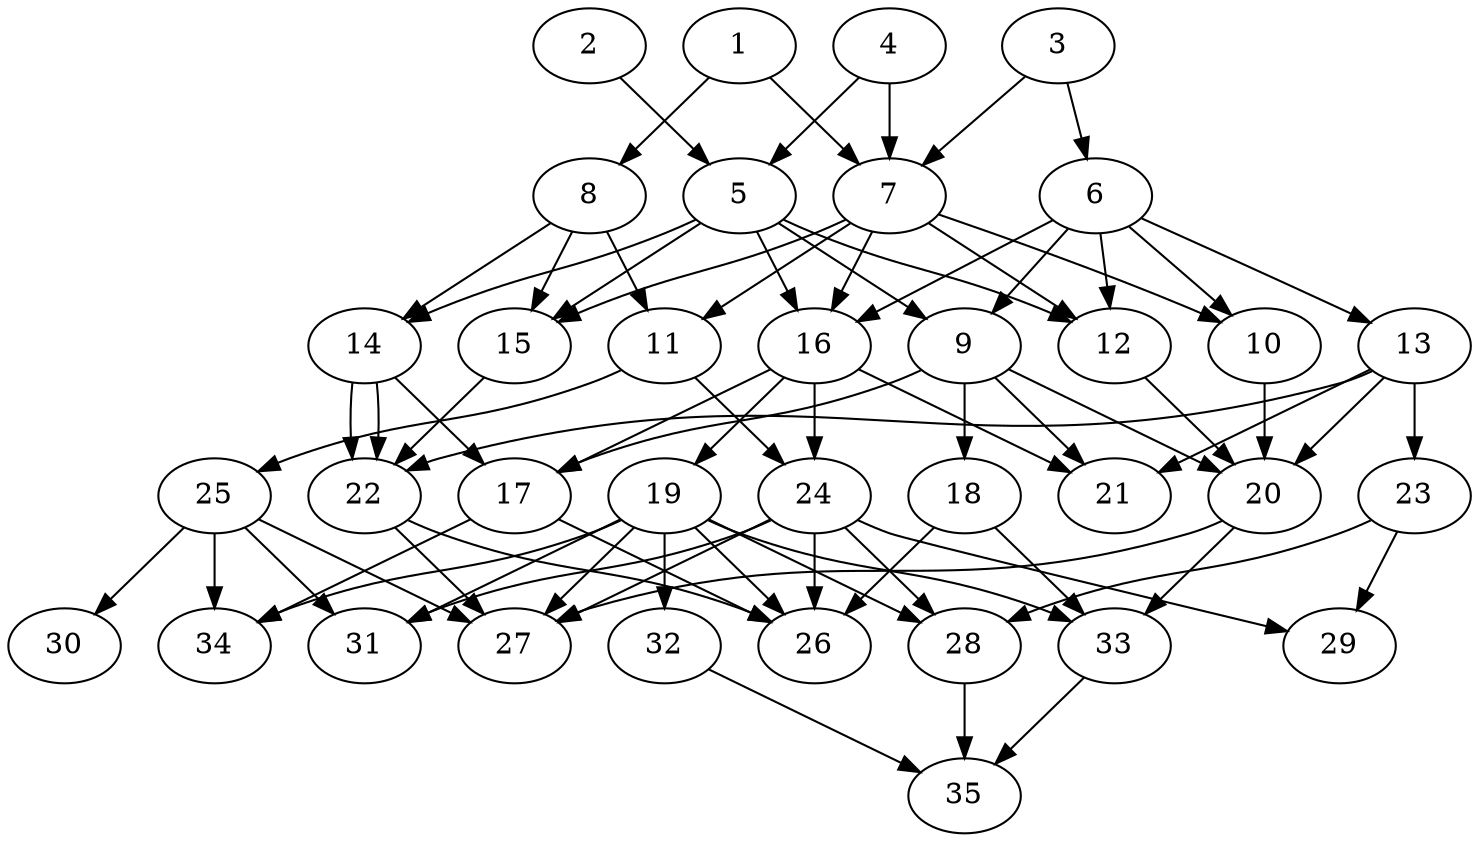 // DAG automatically generated by daggen at Tue Aug  6 16:28:02 2019
// ./daggen --dot -n 35 --ccr 0.5 --fat 0.6 --regular 0.5 --density 0.6 --mindata 5242880 --maxdata 52428800 
digraph G {
  1 [size="69085184", alpha="0.19", expect_size="34542592"] 
  1 -> 7 [size ="34542592"]
  1 -> 8 [size ="34542592"]
  2 [size="13658112", alpha="0.03", expect_size="6829056"] 
  2 -> 5 [size ="6829056"]
  3 [size="69818368", alpha="0.06", expect_size="34909184"] 
  3 -> 6 [size ="34909184"]
  3 -> 7 [size ="34909184"]
  4 [size="60889088", alpha="0.07", expect_size="30444544"] 
  4 -> 5 [size ="30444544"]
  4 -> 7 [size ="30444544"]
  5 [size="65736704", alpha="0.07", expect_size="32868352"] 
  5 -> 9 [size ="32868352"]
  5 -> 12 [size ="32868352"]
  5 -> 14 [size ="32868352"]
  5 -> 15 [size ="32868352"]
  5 -> 16 [size ="32868352"]
  6 [size="100300800", alpha="0.03", expect_size="50150400"] 
  6 -> 9 [size ="50150400"]
  6 -> 10 [size ="50150400"]
  6 -> 12 [size ="50150400"]
  6 -> 13 [size ="50150400"]
  6 -> 16 [size ="50150400"]
  7 [size="36714496", alpha="0.05", expect_size="18357248"] 
  7 -> 10 [size ="18357248"]
  7 -> 11 [size ="18357248"]
  7 -> 12 [size ="18357248"]
  7 -> 15 [size ="18357248"]
  7 -> 16 [size ="18357248"]
  8 [size="61601792", alpha="0.12", expect_size="30800896"] 
  8 -> 11 [size ="30800896"]
  8 -> 14 [size ="30800896"]
  8 -> 15 [size ="30800896"]
  9 [size="73234432", alpha="0.14", expect_size="36617216"] 
  9 -> 17 [size ="36617216"]
  9 -> 18 [size ="36617216"]
  9 -> 20 [size ="36617216"]
  9 -> 21 [size ="36617216"]
  10 [size="26351616", alpha="0.08", expect_size="13175808"] 
  10 -> 20 [size ="13175808"]
  11 [size="16310272", alpha="0.13", expect_size="8155136"] 
  11 -> 24 [size ="8155136"]
  11 -> 25 [size ="8155136"]
  12 [size="12791808", alpha="0.05", expect_size="6395904"] 
  12 -> 20 [size ="6395904"]
  13 [size="27228160", alpha="0.12", expect_size="13614080"] 
  13 -> 20 [size ="13614080"]
  13 -> 21 [size ="13614080"]
  13 -> 22 [size ="13614080"]
  13 -> 23 [size ="13614080"]
  14 [size="56172544", alpha="0.04", expect_size="28086272"] 
  14 -> 17 [size ="28086272"]
  14 -> 22 [size ="28086272"]
  14 -> 22 [size ="28086272"]
  15 [size="90421248", alpha="0.03", expect_size="45210624"] 
  15 -> 22 [size ="45210624"]
  16 [size="29491200", alpha="0.13", expect_size="14745600"] 
  16 -> 17 [size ="14745600"]
  16 -> 19 [size ="14745600"]
  16 -> 21 [size ="14745600"]
  16 -> 24 [size ="14745600"]
  17 [size="45150208", alpha="0.18", expect_size="22575104"] 
  17 -> 26 [size ="22575104"]
  17 -> 34 [size ="22575104"]
  18 [size="71016448", alpha="0.18", expect_size="35508224"] 
  18 -> 26 [size ="35508224"]
  18 -> 33 [size ="35508224"]
  19 [size="33339392", alpha="0.01", expect_size="16669696"] 
  19 -> 26 [size ="16669696"]
  19 -> 27 [size ="16669696"]
  19 -> 28 [size ="16669696"]
  19 -> 31 [size ="16669696"]
  19 -> 32 [size ="16669696"]
  19 -> 33 [size ="16669696"]
  19 -> 34 [size ="16669696"]
  20 [size="100831232", alpha="0.18", expect_size="50415616"] 
  20 -> 27 [size ="50415616"]
  20 -> 33 [size ="50415616"]
  21 [size="45934592", alpha="0.07", expect_size="22967296"] 
  22 [size="12206080", alpha="0.16", expect_size="6103040"] 
  22 -> 26 [size ="6103040"]
  22 -> 27 [size ="6103040"]
  23 [size="35692544", alpha="0.18", expect_size="17846272"] 
  23 -> 28 [size ="17846272"]
  23 -> 29 [size ="17846272"]
  24 [size="92766208", alpha="0.11", expect_size="46383104"] 
  24 -> 26 [size ="46383104"]
  24 -> 27 [size ="46383104"]
  24 -> 28 [size ="46383104"]
  24 -> 29 [size ="46383104"]
  24 -> 31 [size ="46383104"]
  25 [size="18292736", alpha="0.15", expect_size="9146368"] 
  25 -> 27 [size ="9146368"]
  25 -> 30 [size ="9146368"]
  25 -> 31 [size ="9146368"]
  25 -> 34 [size ="9146368"]
  26 [size="31516672", alpha="0.19", expect_size="15758336"] 
  27 [size="91764736", alpha="0.08", expect_size="45882368"] 
  28 [size="79976448", alpha="0.08", expect_size="39988224"] 
  28 -> 35 [size ="39988224"]
  29 [size="71616512", alpha="0.01", expect_size="35808256"] 
  30 [size="77688832", alpha="0.18", expect_size="38844416"] 
  31 [size="66807808", alpha="0.15", expect_size="33403904"] 
  32 [size="97574912", alpha="0.14", expect_size="48787456"] 
  32 -> 35 [size ="48787456"]
  33 [size="78788608", alpha="0.15", expect_size="39394304"] 
  33 -> 35 [size ="39394304"]
  34 [size="69785600", alpha="0.07", expect_size="34892800"] 
  35 [size="26597376", alpha="0.15", expect_size="13298688"] 
}
